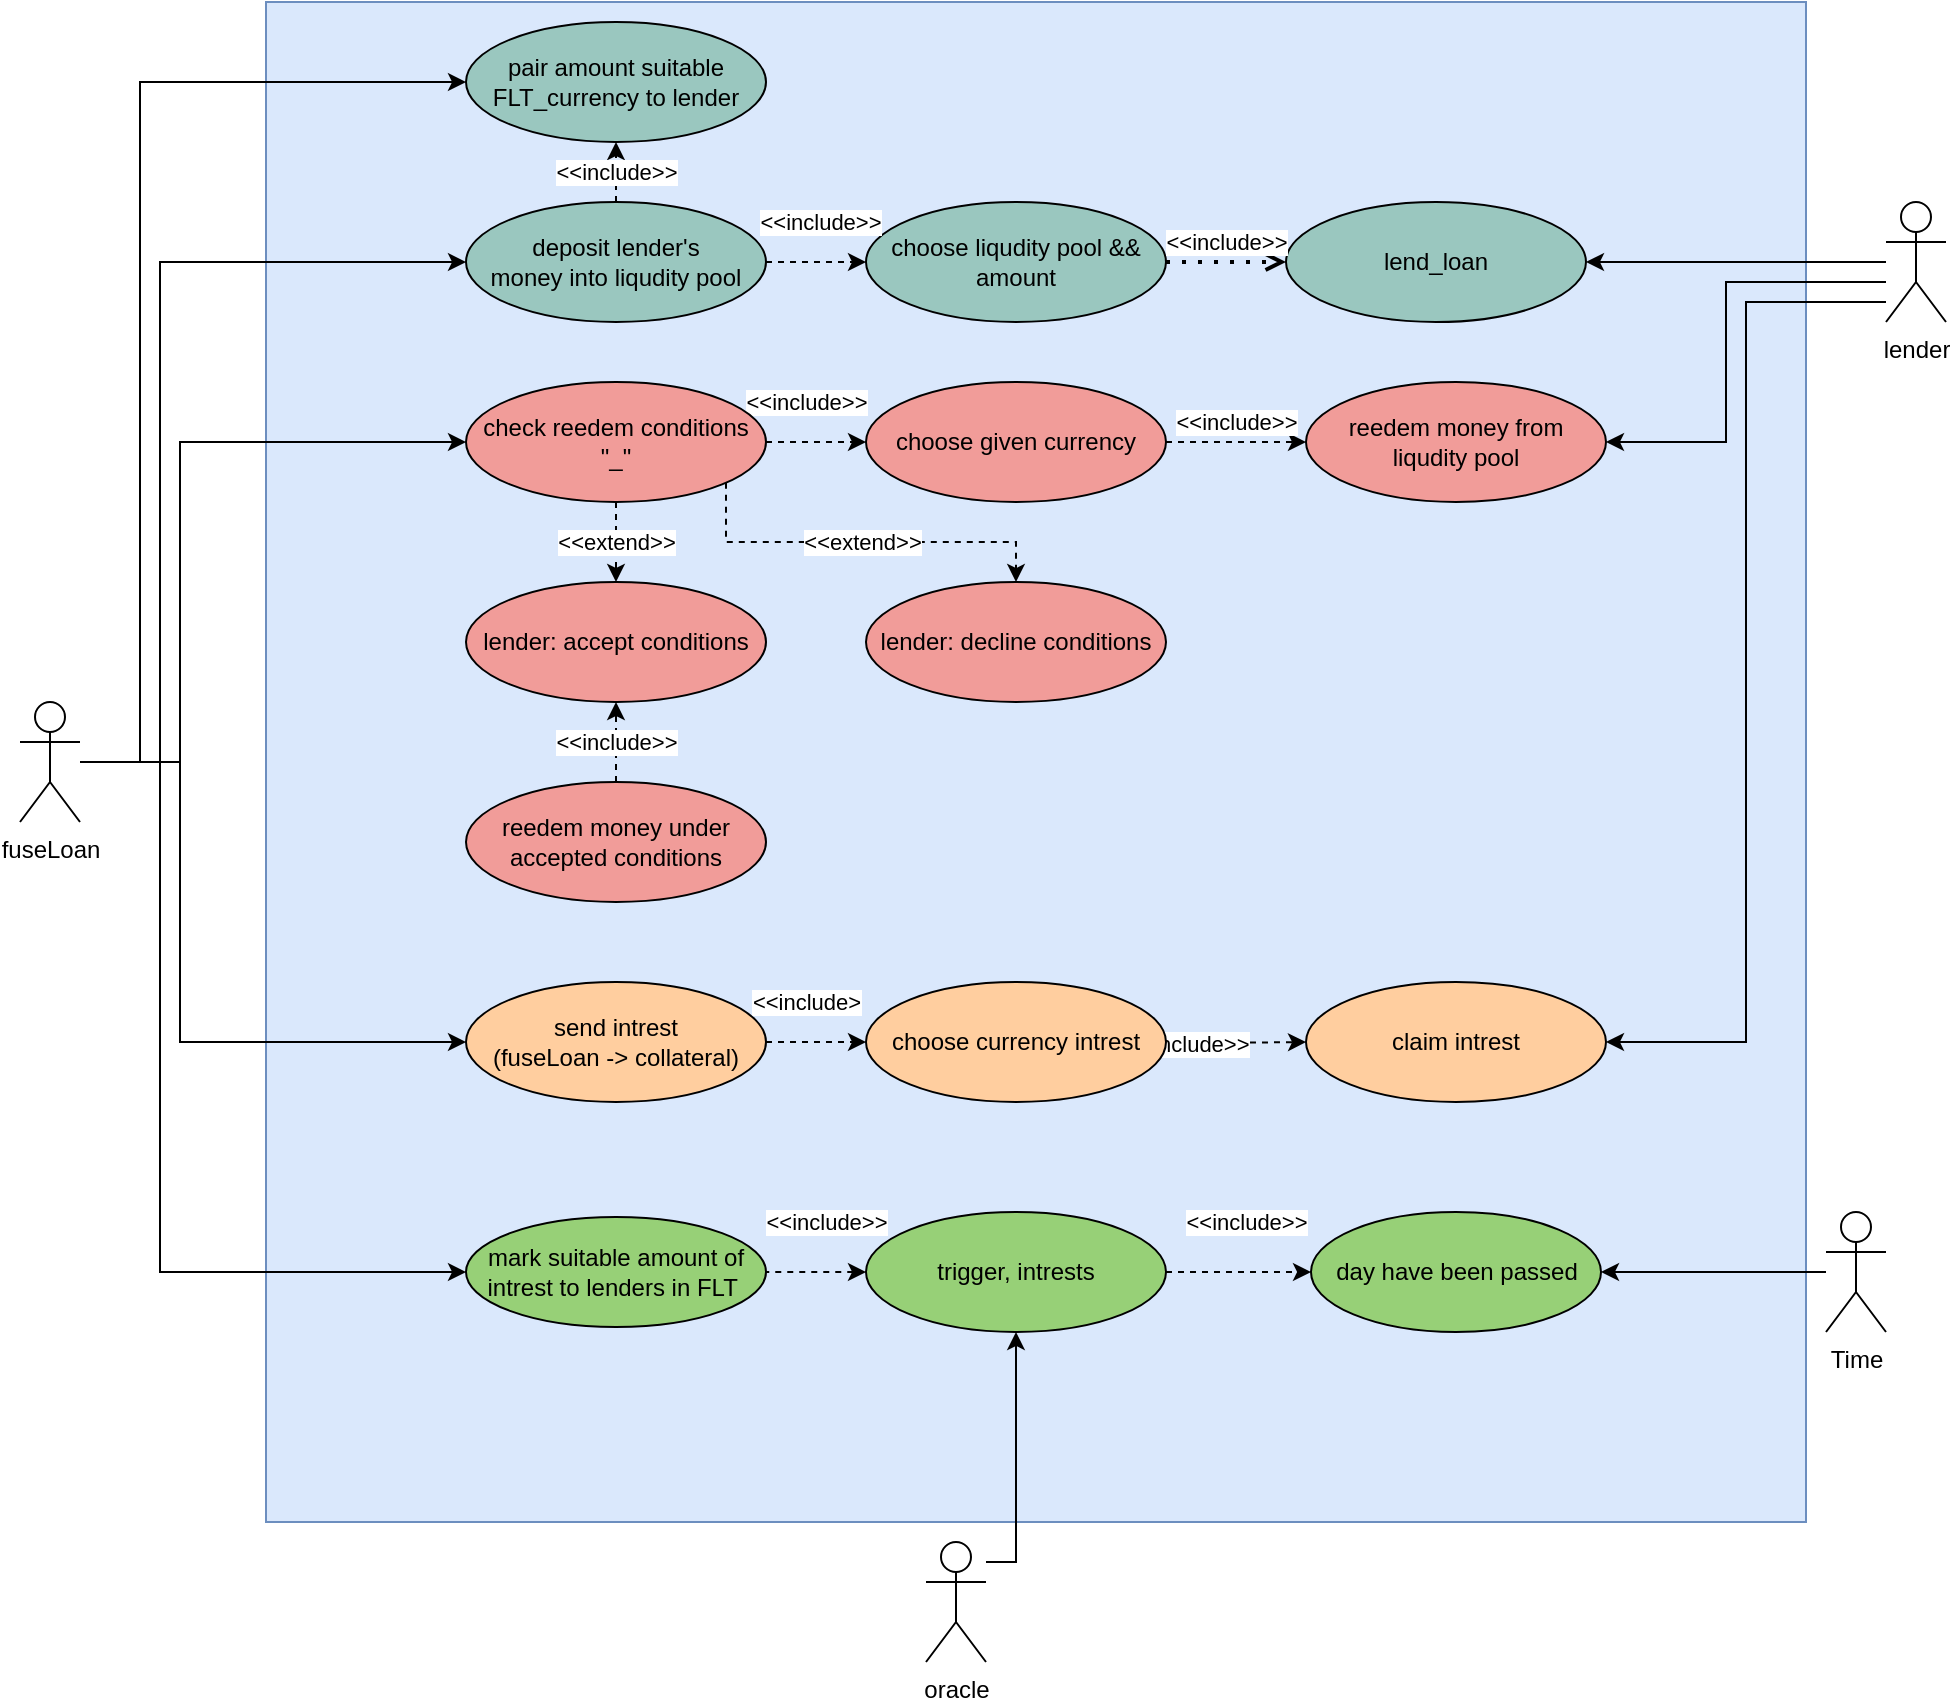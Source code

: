<mxfile version="23.0.2" type="device">
  <diagram name="Strona-1" id="Tqxeov-ygwfD55NC33RO">
    <mxGraphModel dx="2448" dy="983" grid="1" gridSize="10" guides="1" tooltips="1" connect="1" arrows="1" fold="1" page="1" pageScale="1" pageWidth="827" pageHeight="1169" math="0" shadow="0">
      <root>
        <mxCell id="0" />
        <mxCell id="1" parent="0" />
        <mxCell id="it-Qx0HV6BYF5Q0OrvQU-1" value="" style="rounded=0;whiteSpace=wrap;html=1;fillColor=#dae8fc;strokeColor=#6c8ebf;" vertex="1" parent="1">
          <mxGeometry x="923" y="140" width="770" height="760" as="geometry" />
        </mxCell>
        <mxCell id="it-Qx0HV6BYF5Q0OrvQU-2" style="edgeStyle=orthogonalEdgeStyle;rounded=0;orthogonalLoop=1;jettySize=auto;html=1;entryX=1;entryY=0.5;entryDx=0;entryDy=0;" edge="1" parent="1" source="it-Qx0HV6BYF5Q0OrvQU-5" target="it-Qx0HV6BYF5Q0OrvQU-6">
          <mxGeometry relative="1" as="geometry" />
        </mxCell>
        <mxCell id="it-Qx0HV6BYF5Q0OrvQU-3" style="edgeStyle=orthogonalEdgeStyle;rounded=0;orthogonalLoop=1;jettySize=auto;html=1;entryX=1;entryY=0.5;entryDx=0;entryDy=0;" edge="1" parent="1" source="it-Qx0HV6BYF5Q0OrvQU-5" target="it-Qx0HV6BYF5Q0OrvQU-24">
          <mxGeometry relative="1" as="geometry">
            <Array as="points">
              <mxPoint x="1653" y="280" />
              <mxPoint x="1653" y="360" />
            </Array>
          </mxGeometry>
        </mxCell>
        <mxCell id="it-Qx0HV6BYF5Q0OrvQU-4" style="edgeStyle=orthogonalEdgeStyle;rounded=0;orthogonalLoop=1;jettySize=auto;html=1;entryX=1;entryY=0.5;entryDx=0;entryDy=0;" edge="1" parent="1" source="it-Qx0HV6BYF5Q0OrvQU-5" target="it-Qx0HV6BYF5Q0OrvQU-25">
          <mxGeometry relative="1" as="geometry">
            <Array as="points">
              <mxPoint x="1663" y="290" />
              <mxPoint x="1663" y="660" />
            </Array>
          </mxGeometry>
        </mxCell>
        <mxCell id="it-Qx0HV6BYF5Q0OrvQU-5" value="lender" style="shape=umlActor;verticalLabelPosition=bottom;verticalAlign=top;html=1;outlineConnect=0;" vertex="1" parent="1">
          <mxGeometry x="1733" y="240" width="30" height="60" as="geometry" />
        </mxCell>
        <mxCell id="it-Qx0HV6BYF5Q0OrvQU-6" value="lend_loan" style="ellipse;whiteSpace=wrap;html=1;fillColor=#9AC7BF;" vertex="1" parent="1">
          <mxGeometry x="1433" y="240" width="150" height="60" as="geometry" />
        </mxCell>
        <mxCell id="it-Qx0HV6BYF5Q0OrvQU-7" value="choose liqudity pool &amp;amp;&amp;amp;&lt;br&gt;amount" style="ellipse;whiteSpace=wrap;html=1;fillColor=#9AC7BF;" vertex="1" parent="1">
          <mxGeometry x="1223" y="240" width="150" height="60" as="geometry" />
        </mxCell>
        <mxCell id="it-Qx0HV6BYF5Q0OrvQU-8" value="&amp;lt;&amp;lt;include&amp;gt;&amp;gt;" style="endArrow=open;dashed=1;html=1;dashPattern=1 3;strokeWidth=2;rounded=0;entryX=0;entryY=0.5;entryDx=0;entryDy=0;exitX=1;exitY=0.5;exitDx=0;exitDy=0;endFill=0;" edge="1" parent="1" source="it-Qx0HV6BYF5Q0OrvQU-7" target="it-Qx0HV6BYF5Q0OrvQU-6">
          <mxGeometry y="10" width="50" height="50" relative="1" as="geometry">
            <mxPoint x="1233" y="380" as="sourcePoint" />
            <mxPoint x="1283" y="330" as="targetPoint" />
            <mxPoint as="offset" />
          </mxGeometry>
        </mxCell>
        <mxCell id="it-Qx0HV6BYF5Q0OrvQU-9" style="edgeStyle=orthogonalEdgeStyle;rounded=0;orthogonalLoop=1;jettySize=auto;html=1;entryX=0;entryY=0.5;entryDx=0;entryDy=0;" edge="1" parent="1" source="it-Qx0HV6BYF5Q0OrvQU-14" target="it-Qx0HV6BYF5Q0OrvQU-31">
          <mxGeometry relative="1" as="geometry">
            <Array as="points">
              <mxPoint x="880" y="520" />
              <mxPoint x="880" y="360" />
            </Array>
          </mxGeometry>
        </mxCell>
        <mxCell id="it-Qx0HV6BYF5Q0OrvQU-10" style="edgeStyle=orthogonalEdgeStyle;rounded=0;orthogonalLoop=1;jettySize=auto;html=1;entryX=0;entryY=0.5;entryDx=0;entryDy=0;" edge="1" parent="1" source="it-Qx0HV6BYF5Q0OrvQU-14" target="it-Qx0HV6BYF5Q0OrvQU-23">
          <mxGeometry relative="1" as="geometry">
            <Array as="points">
              <mxPoint x="870" y="520" />
              <mxPoint x="870" y="775" />
            </Array>
          </mxGeometry>
        </mxCell>
        <mxCell id="it-Qx0HV6BYF5Q0OrvQU-11" style="edgeStyle=orthogonalEdgeStyle;rounded=0;orthogonalLoop=1;jettySize=auto;html=1;entryX=0;entryY=0.5;entryDx=0;entryDy=0;" edge="1" parent="1" source="it-Qx0HV6BYF5Q0OrvQU-14" target="it-Qx0HV6BYF5Q0OrvQU-39">
          <mxGeometry relative="1" as="geometry">
            <Array as="points">
              <mxPoint x="880" y="520" />
              <mxPoint x="880" y="660" />
            </Array>
          </mxGeometry>
        </mxCell>
        <mxCell id="it-Qx0HV6BYF5Q0OrvQU-12" style="edgeStyle=orthogonalEdgeStyle;rounded=0;orthogonalLoop=1;jettySize=auto;html=1;entryX=0;entryY=0.5;entryDx=0;entryDy=0;" edge="1" parent="1" source="it-Qx0HV6BYF5Q0OrvQU-14" target="it-Qx0HV6BYF5Q0OrvQU-19">
          <mxGeometry relative="1" as="geometry">
            <Array as="points">
              <mxPoint x="870" y="520" />
              <mxPoint x="870" y="270" />
            </Array>
          </mxGeometry>
        </mxCell>
        <mxCell id="it-Qx0HV6BYF5Q0OrvQU-13" style="edgeStyle=orthogonalEdgeStyle;rounded=0;orthogonalLoop=1;jettySize=auto;html=1;entryX=0;entryY=0.5;entryDx=0;entryDy=0;" edge="1" parent="1" source="it-Qx0HV6BYF5Q0OrvQU-14" target="it-Qx0HV6BYF5Q0OrvQU-43">
          <mxGeometry relative="1" as="geometry">
            <Array as="points">
              <mxPoint x="860" y="520" />
              <mxPoint x="860" y="180" />
            </Array>
          </mxGeometry>
        </mxCell>
        <mxCell id="it-Qx0HV6BYF5Q0OrvQU-14" value="fuseLoan" style="shape=umlActor;verticalLabelPosition=bottom;verticalAlign=top;html=1;outlineConnect=0;" vertex="1" parent="1">
          <mxGeometry x="800" y="490" width="30" height="60" as="geometry" />
        </mxCell>
        <mxCell id="it-Qx0HV6BYF5Q0OrvQU-15" style="edgeStyle=orthogonalEdgeStyle;rounded=0;orthogonalLoop=1;jettySize=auto;html=1;entryX=0.5;entryY=1;entryDx=0;entryDy=0;" edge="1" parent="1" source="it-Qx0HV6BYF5Q0OrvQU-16" target="it-Qx0HV6BYF5Q0OrvQU-22">
          <mxGeometry relative="1" as="geometry">
            <Array as="points">
              <mxPoint x="1298" y="920" />
            </Array>
          </mxGeometry>
        </mxCell>
        <mxCell id="it-Qx0HV6BYF5Q0OrvQU-16" value="oracle" style="shape=umlActor;verticalLabelPosition=bottom;verticalAlign=top;html=1;outlineConnect=0;" vertex="1" parent="1">
          <mxGeometry x="1253" y="910" width="30" height="60" as="geometry" />
        </mxCell>
        <mxCell id="it-Qx0HV6BYF5Q0OrvQU-17" value="&amp;lt;&amp;lt;include&amp;gt;&amp;gt;" style="edgeStyle=orthogonalEdgeStyle;rounded=0;orthogonalLoop=1;jettySize=auto;html=1;entryX=0;entryY=0.5;entryDx=0;entryDy=0;dashed=1;" edge="1" parent="1" source="it-Qx0HV6BYF5Q0OrvQU-19" target="it-Qx0HV6BYF5Q0OrvQU-7">
          <mxGeometry x="0.08" y="20" relative="1" as="geometry">
            <mxPoint as="offset" />
          </mxGeometry>
        </mxCell>
        <mxCell id="it-Qx0HV6BYF5Q0OrvQU-18" value="&amp;lt;&amp;lt;include&amp;gt;&amp;gt;" style="edgeStyle=orthogonalEdgeStyle;rounded=0;orthogonalLoop=1;jettySize=auto;html=1;entryX=0.5;entryY=1;entryDx=0;entryDy=0;dashed=1;" edge="1" parent="1" source="it-Qx0HV6BYF5Q0OrvQU-19" target="it-Qx0HV6BYF5Q0OrvQU-43">
          <mxGeometry relative="1" as="geometry" />
        </mxCell>
        <mxCell id="it-Qx0HV6BYF5Q0OrvQU-19" value="deposit lender&#39;s &lt;br&gt;money into liqudity pool" style="ellipse;whiteSpace=wrap;html=1;fillColor=#9AC7BF;" vertex="1" parent="1">
          <mxGeometry x="1023" y="240" width="150" height="60" as="geometry" />
        </mxCell>
        <mxCell id="it-Qx0HV6BYF5Q0OrvQU-20" value="&amp;lt;&amp;lt;include&amp;gt;&amp;gt;" style="edgeStyle=orthogonalEdgeStyle;rounded=0;orthogonalLoop=1;jettySize=auto;html=1;entryX=1;entryY=0.5;entryDx=0;entryDy=0;dashed=1;startArrow=classic;startFill=1;endArrow=none;endFill=0;" edge="1" parent="1" source="it-Qx0HV6BYF5Q0OrvQU-22" target="it-Qx0HV6BYF5Q0OrvQU-23">
          <mxGeometry x="-0.2" y="-25" relative="1" as="geometry">
            <mxPoint as="offset" />
          </mxGeometry>
        </mxCell>
        <mxCell id="it-Qx0HV6BYF5Q0OrvQU-21" value="&amp;lt;&amp;lt;include&amp;gt;&amp;gt;" style="edgeStyle=orthogonalEdgeStyle;rounded=0;orthogonalLoop=1;jettySize=auto;html=1;dashed=1;" edge="1" parent="1" source="it-Qx0HV6BYF5Q0OrvQU-22" target="it-Qx0HV6BYF5Q0OrvQU-42">
          <mxGeometry x="0.103" y="25" relative="1" as="geometry">
            <mxPoint as="offset" />
          </mxGeometry>
        </mxCell>
        <mxCell id="it-Qx0HV6BYF5Q0OrvQU-22" value="trigger, intrests" style="ellipse;whiteSpace=wrap;html=1;fillColor=#97D077;" vertex="1" parent="1">
          <mxGeometry x="1223" y="745" width="150" height="60" as="geometry" />
        </mxCell>
        <mxCell id="it-Qx0HV6BYF5Q0OrvQU-23" value="mark suitable amount of intrest to lenders in FLT&amp;nbsp;" style="ellipse;whiteSpace=wrap;html=1;fillColor=#97D077;" vertex="1" parent="1">
          <mxGeometry x="1023" y="747.5" width="150" height="55" as="geometry" />
        </mxCell>
        <mxCell id="it-Qx0HV6BYF5Q0OrvQU-24" value="reedem money from liqudity pool" style="ellipse;whiteSpace=wrap;html=1;fillColor=#F19C99;" vertex="1" parent="1">
          <mxGeometry x="1443" y="330" width="150" height="60" as="geometry" />
        </mxCell>
        <mxCell id="it-Qx0HV6BYF5Q0OrvQU-25" value="claim intrest" style="ellipse;whiteSpace=wrap;html=1;fillColor=#FFCE9F;" vertex="1" parent="1">
          <mxGeometry x="1443" y="630" width="150" height="60" as="geometry" />
        </mxCell>
        <mxCell id="it-Qx0HV6BYF5Q0OrvQU-26" value="&amp;lt;&amp;lt;include&amp;gt;&amp;gt;" style="edgeStyle=orthogonalEdgeStyle;rounded=0;orthogonalLoop=1;jettySize=auto;html=1;entryX=0;entryY=0.5;entryDx=0;entryDy=0;dashed=1;" edge="1" parent="1" source="it-Qx0HV6BYF5Q0OrvQU-27" target="it-Qx0HV6BYF5Q0OrvQU-24">
          <mxGeometry y="10" relative="1" as="geometry">
            <mxPoint as="offset" />
          </mxGeometry>
        </mxCell>
        <mxCell id="it-Qx0HV6BYF5Q0OrvQU-27" value="choose given currency" style="ellipse;whiteSpace=wrap;html=1;fillColor=#F19C99;" vertex="1" parent="1">
          <mxGeometry x="1223" y="330" width="150" height="60" as="geometry" />
        </mxCell>
        <mxCell id="it-Qx0HV6BYF5Q0OrvQU-28" value="&amp;lt;&amp;lt;include&amp;gt;&amp;gt;" style="edgeStyle=orthogonalEdgeStyle;rounded=0;orthogonalLoop=1;jettySize=auto;html=1;entryX=0;entryY=0.5;entryDx=0;entryDy=0;dashed=1;" edge="1" parent="1" source="it-Qx0HV6BYF5Q0OrvQU-31" target="it-Qx0HV6BYF5Q0OrvQU-27">
          <mxGeometry x="-0.2" y="20" relative="1" as="geometry">
            <mxPoint as="offset" />
          </mxGeometry>
        </mxCell>
        <mxCell id="it-Qx0HV6BYF5Q0OrvQU-29" value="&amp;lt;&amp;lt;extend&amp;gt;&amp;gt;" style="edgeStyle=orthogonalEdgeStyle;rounded=0;orthogonalLoop=1;jettySize=auto;html=1;entryX=0.5;entryY=0;entryDx=0;entryDy=0;dashed=1;" edge="1" parent="1" source="it-Qx0HV6BYF5Q0OrvQU-31" target="it-Qx0HV6BYF5Q0OrvQU-32">
          <mxGeometry relative="1" as="geometry" />
        </mxCell>
        <mxCell id="it-Qx0HV6BYF5Q0OrvQU-30" value="&amp;lt;&amp;lt;extend&amp;gt;&amp;gt;" style="edgeStyle=orthogonalEdgeStyle;rounded=0;orthogonalLoop=1;jettySize=auto;html=1;entryX=0.5;entryY=0;entryDx=0;entryDy=0;dashed=1;" edge="1" parent="1" source="it-Qx0HV6BYF5Q0OrvQU-31" target="it-Qx0HV6BYF5Q0OrvQU-33">
          <mxGeometry relative="1" as="geometry">
            <Array as="points">
              <mxPoint x="1153" y="410" />
              <mxPoint x="1298" y="410" />
            </Array>
          </mxGeometry>
        </mxCell>
        <mxCell id="it-Qx0HV6BYF5Q0OrvQU-31" value="check reedem conditions &quot;_&quot;" style="ellipse;whiteSpace=wrap;html=1;fillColor=#F19C99;" vertex="1" parent="1">
          <mxGeometry x="1023" y="330" width="150" height="60" as="geometry" />
        </mxCell>
        <mxCell id="it-Qx0HV6BYF5Q0OrvQU-32" value="lender: accept conditions" style="ellipse;whiteSpace=wrap;html=1;fillColor=#F19C99;" vertex="1" parent="1">
          <mxGeometry x="1023" y="430" width="150" height="60" as="geometry" />
        </mxCell>
        <mxCell id="it-Qx0HV6BYF5Q0OrvQU-33" value="lender: decline conditions" style="ellipse;whiteSpace=wrap;html=1;fillColor=#F19C99;" vertex="1" parent="1">
          <mxGeometry x="1223" y="430" width="150" height="60" as="geometry" />
        </mxCell>
        <mxCell id="it-Qx0HV6BYF5Q0OrvQU-34" value="&amp;lt;&amp;lt;include&amp;gt;&amp;gt;" style="edgeStyle=orthogonalEdgeStyle;rounded=0;orthogonalLoop=1;jettySize=auto;html=1;entryX=0.5;entryY=1;entryDx=0;entryDy=0;dashed=1;" edge="1" parent="1" source="it-Qx0HV6BYF5Q0OrvQU-35" target="it-Qx0HV6BYF5Q0OrvQU-32">
          <mxGeometry relative="1" as="geometry" />
        </mxCell>
        <mxCell id="it-Qx0HV6BYF5Q0OrvQU-35" value="reedem money under accepted conditions" style="ellipse;whiteSpace=wrap;html=1;fillColor=#F19C99;" vertex="1" parent="1">
          <mxGeometry x="1023" y="530" width="150" height="60" as="geometry" />
        </mxCell>
        <mxCell id="it-Qx0HV6BYF5Q0OrvQU-36" value="&amp;lt;&amp;lt;include&amp;gt;&amp;gt;" style="edgeStyle=orthogonalEdgeStyle;rounded=0;orthogonalLoop=1;jettySize=auto;html=1;entryX=0;entryY=0.5;entryDx=0;entryDy=0;dashed=1;" edge="1" parent="1" target="it-Qx0HV6BYF5Q0OrvQU-25">
          <mxGeometry y="10" relative="1" as="geometry">
            <mxPoint x="1343" y="660" as="sourcePoint" />
            <mxPoint x="1413" y="660" as="targetPoint" />
            <mxPoint as="offset" />
          </mxGeometry>
        </mxCell>
        <mxCell id="it-Qx0HV6BYF5Q0OrvQU-37" value="choose currency intrest" style="ellipse;whiteSpace=wrap;html=1;fillColor=#FFCE9F;" vertex="1" parent="1">
          <mxGeometry x="1223" y="630" width="150" height="60" as="geometry" />
        </mxCell>
        <mxCell id="it-Qx0HV6BYF5Q0OrvQU-38" value="&amp;lt;&amp;lt;include&amp;gt;" style="edgeStyle=orthogonalEdgeStyle;rounded=0;orthogonalLoop=1;jettySize=auto;html=1;entryX=0;entryY=0.5;entryDx=0;entryDy=0;dashed=1;exitX=1;exitY=0.5;exitDx=0;exitDy=0;" edge="1" parent="1" source="it-Qx0HV6BYF5Q0OrvQU-39" target="it-Qx0HV6BYF5Q0OrvQU-37">
          <mxGeometry x="-0.2" y="20" relative="1" as="geometry">
            <mxPoint x="1143" y="660" as="sourcePoint" />
            <mxPoint x="1193" y="660" as="targetPoint" />
            <Array as="points" />
            <mxPoint as="offset" />
          </mxGeometry>
        </mxCell>
        <mxCell id="it-Qx0HV6BYF5Q0OrvQU-39" value="send intrest&lt;br&gt;(fuseLoan -&amp;gt; collateral)" style="ellipse;whiteSpace=wrap;html=1;fillColor=#FFCE9F;" vertex="1" parent="1">
          <mxGeometry x="1023" y="630" width="150" height="60" as="geometry" />
        </mxCell>
        <mxCell id="it-Qx0HV6BYF5Q0OrvQU-40" style="edgeStyle=orthogonalEdgeStyle;rounded=0;orthogonalLoop=1;jettySize=auto;html=1;entryX=1;entryY=0.5;entryDx=0;entryDy=0;" edge="1" parent="1" source="it-Qx0HV6BYF5Q0OrvQU-41" target="it-Qx0HV6BYF5Q0OrvQU-42">
          <mxGeometry relative="1" as="geometry" />
        </mxCell>
        <mxCell id="it-Qx0HV6BYF5Q0OrvQU-41" value="Time" style="shape=umlActor;verticalLabelPosition=bottom;verticalAlign=top;html=1;outlineConnect=0;" vertex="1" parent="1">
          <mxGeometry x="1703" y="745" width="30" height="60" as="geometry" />
        </mxCell>
        <mxCell id="it-Qx0HV6BYF5Q0OrvQU-42" value="day have been passed" style="ellipse;whiteSpace=wrap;html=1;fillColor=#97D077;" vertex="1" parent="1">
          <mxGeometry x="1445.5" y="745" width="145" height="60" as="geometry" />
        </mxCell>
        <mxCell id="it-Qx0HV6BYF5Q0OrvQU-43" value="pair amount suitable FLT_currency to lender" style="ellipse;whiteSpace=wrap;html=1;fillColor=#9AC7BF;" vertex="1" parent="1">
          <mxGeometry x="1023" y="150" width="150" height="60" as="geometry" />
        </mxCell>
      </root>
    </mxGraphModel>
  </diagram>
</mxfile>
